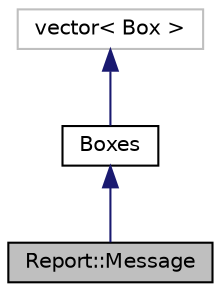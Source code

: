 digraph "Report::Message"
{
  edge [fontname="Helvetica",fontsize="10",labelfontname="Helvetica",labelfontsize="10"];
  node [fontname="Helvetica",fontsize="10",shape=record];
  Node0 [label="Report::Message",height=0.2,width=0.4,color="black", fillcolor="grey75", style="filled", fontcolor="black"];
  Node1 -> Node0 [dir="back",color="midnightblue",fontsize="10",style="solid",fontname="Helvetica"];
  Node1 [label="Boxes",height=0.2,width=0.4,color="black", fillcolor="white", style="filled",URL="$classaworx_1_1lib_1_1boxing_1_1Boxes.html"];
  Node2 -> Node1 [dir="back",color="midnightblue",fontsize="10",style="solid",fontname="Helvetica"];
  Node2 [label="vector\< Box \>",height=0.2,width=0.4,color="grey75", fillcolor="white", style="filled",tooltip="STL class. "];
}
